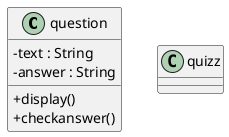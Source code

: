 @startuml
'https://plantuml.com/class-diagram




skinparam classAttributeIconSize 0

class question {
- text : String
- answer : String
+ display()
+ checkanswer()

}
class quizz{
}



@enduml